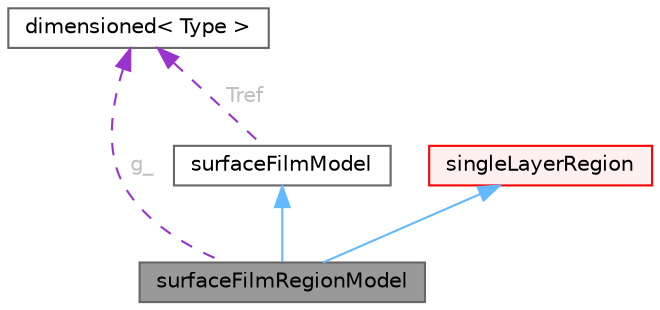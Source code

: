digraph "surfaceFilmRegionModel"
{
 // LATEX_PDF_SIZE
  bgcolor="transparent";
  edge [fontname=Helvetica,fontsize=10,labelfontname=Helvetica,labelfontsize=10];
  node [fontname=Helvetica,fontsize=10,shape=box,height=0.2,width=0.4];
  Node1 [id="Node000001",label="surfaceFilmRegionModel",height=0.2,width=0.4,color="gray40", fillcolor="grey60", style="filled", fontcolor="black",tooltip="Base class for surface film models."];
  Node2 -> Node1 [id="edge1_Node000001_Node000002",dir="back",color="steelblue1",style="solid",tooltip=" "];
  Node2 [id="Node000002",label="surfaceFilmModel",height=0.2,width=0.4,color="gray40", fillcolor="white", style="filled",URL="$classFoam_1_1regionModels_1_1surfaceFilmModel.html",tooltip="Base class for surface film models."];
  Node3 -> Node2 [id="edge2_Node000002_Node000003",dir="back",color="darkorchid3",style="dashed",tooltip=" ",label=" Tref",fontcolor="grey" ];
  Node3 [id="Node000003",label="dimensioned\< Type \>",height=0.2,width=0.4,color="gray40", fillcolor="white", style="filled",URL="$classFoam_1_1dimensioned.html",tooltip="Generic dimensioned Type class."];
  Node4 -> Node1 [id="edge3_Node000001_Node000004",dir="back",color="steelblue1",style="solid",tooltip=" "];
  Node4 [id="Node000004",label="singleLayerRegion",height=0.2,width=0.4,color="red", fillcolor="#FFF0F0", style="filled",URL="$classFoam_1_1regionModels_1_1singleLayerRegion.html",tooltip="Base class for single layer region models."];
  Node3 -> Node1 [id="edge4_Node000001_Node000003",dir="back",color="darkorchid3",style="dashed",tooltip=" ",label=" g_",fontcolor="grey" ];
}
